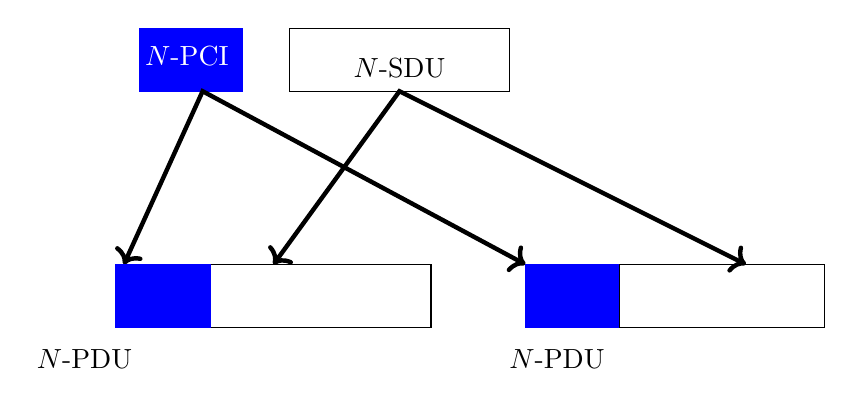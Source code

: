 ﻿\begin{tikzpicture}
\draw[blue,fill] (1,3) -- (-.3,3)-- (-.3,2.2) -- (1,2.2)  -- cycle;
\node[white] at (0.3,2.65) {$N$-PCI};
\draw[<->,ultra thick] (-.5,0) -- (.5,2.2) -- (4.6,0);
\draw (1.6,3) -- (4.4,3)-- (4.4,2.2) -- (1.6,2.2)  -- cycle;
\node at (3,2.5) {$N$-SDU};

\draw (0.6,0) -- (3.4,0)-- (3.4,-0.8) -- (0.6,-0.8)  -- cycle;
\draw[<->,ultra thick] (1.4,0)-- (3,2.2) -- (7.4,0);
\draw[blue,fill] (-.6,0) -- (0.6,0)-- (0.6,-0.8) -- (-.6,-0.8)  -- cycle;
\node at (-1,-1.2) {$N$-PDU};
\node at (5,-1.2) {$N$-PDU};
\draw[blue,fill] (4.6,0) -- (5.8,0)-- (5.8,-0.8) -- (4.6,-0.8)  -- cycle;
\draw (5.8,0) -- (8.4,0)-- (8.4,-0.8) -- (5.8,-0.8)  -- cycle;

\end{tikzpicture}